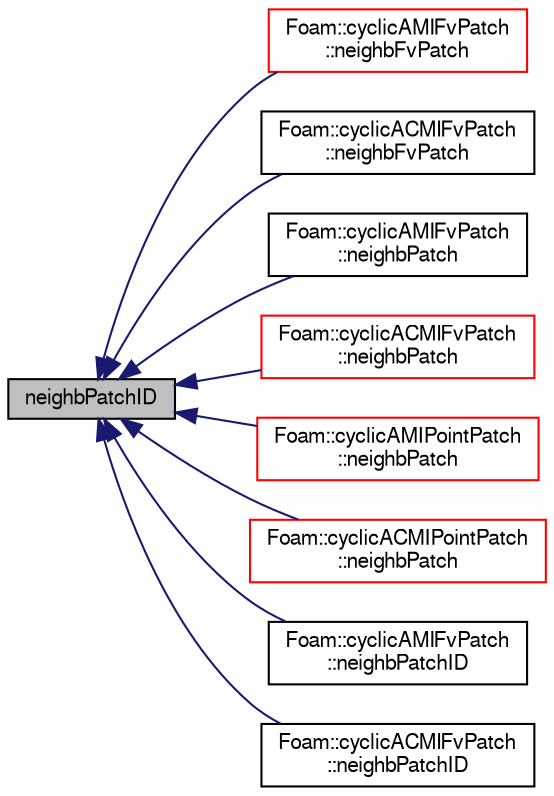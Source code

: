 digraph "neighbPatchID"
{
  bgcolor="transparent";
  edge [fontname="FreeSans",fontsize="10",labelfontname="FreeSans",labelfontsize="10"];
  node [fontname="FreeSans",fontsize="10",shape=record];
  rankdir="LR";
  Node1 [label="neighbPatchID",height=0.2,width=0.4,color="black", fillcolor="grey75", style="filled" fontcolor="black"];
  Node1 -> Node2 [dir="back",color="midnightblue",fontsize="10",style="solid",fontname="FreeSans"];
  Node2 [label="Foam::cyclicAMIFvPatch\l::neighbFvPatch",height=0.2,width=0.4,color="red",URL="$a00444.html#ae0ad3c0377f08c40c4368f4e0461f334"];
  Node1 -> Node3 [dir="back",color="midnightblue",fontsize="10",style="solid",fontname="FreeSans"];
  Node3 [label="Foam::cyclicACMIFvPatch\l::neighbFvPatch",height=0.2,width=0.4,color="black",URL="$a00434.html#a2ff2ff75c432e7f0d1c0453404df7bb0"];
  Node1 -> Node4 [dir="back",color="midnightblue",fontsize="10",style="solid",fontname="FreeSans"];
  Node4 [label="Foam::cyclicAMIFvPatch\l::neighbPatch",height=0.2,width=0.4,color="black",URL="$a00444.html#a7427cebac51fceb9d4824f22e7726d7b",tooltip="Return processor number. "];
  Node1 -> Node5 [dir="back",color="midnightblue",fontsize="10",style="solid",fontname="FreeSans"];
  Node5 [label="Foam::cyclicACMIFvPatch\l::neighbPatch",height=0.2,width=0.4,color="red",URL="$a00434.html#a256d7a778b00e927d67129b7d1fe9a60",tooltip="Return neighbour fvPatch. "];
  Node1 -> Node6 [dir="back",color="midnightblue",fontsize="10",style="solid",fontname="FreeSans"];
  Node6 [label="Foam::cyclicAMIPointPatch\l::neighbPatch",height=0.2,width=0.4,color="red",URL="$a00451.html#a390554b58e668af21557238edfd93eb5",tooltip="Return neighbour point patch. "];
  Node1 -> Node7 [dir="back",color="midnightblue",fontsize="10",style="solid",fontname="FreeSans"];
  Node7 [label="Foam::cyclicACMIPointPatch\l::neighbPatch",height=0.2,width=0.4,color="red",URL="$a00441.html#af52ae7eb15af344f0d24ae5428a2d111",tooltip="Return neighbour point patch. "];
  Node1 -> Node8 [dir="back",color="midnightblue",fontsize="10",style="solid",fontname="FreeSans"];
  Node8 [label="Foam::cyclicAMIFvPatch\l::neighbPatchID",height=0.2,width=0.4,color="black",URL="$a00444.html#add298f1b9f4b1713dd56335bbbae8670",tooltip="Return neighbour. "];
  Node1 -> Node9 [dir="back",color="midnightblue",fontsize="10",style="solid",fontname="FreeSans"];
  Node9 [label="Foam::cyclicACMIFvPatch\l::neighbPatchID",height=0.2,width=0.4,color="black",URL="$a00434.html#add298f1b9f4b1713dd56335bbbae8670",tooltip="Return neighbour. "];
}
